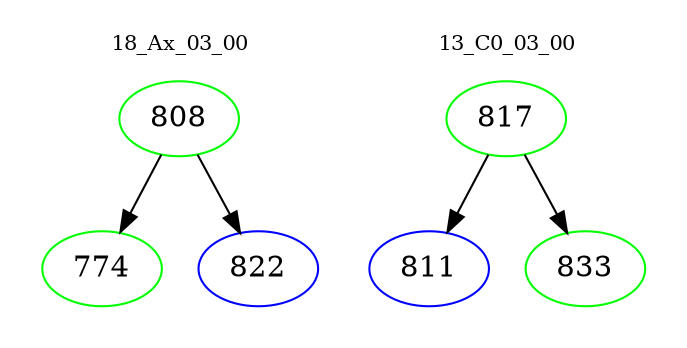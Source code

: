 digraph{
subgraph cluster_0 {
color = white
label = "18_Ax_03_00";
fontsize=10;
T0_808 [label="808", color="green"]
T0_808 -> T0_774 [color="black"]
T0_774 [label="774", color="green"]
T0_808 -> T0_822 [color="black"]
T0_822 [label="822", color="blue"]
}
subgraph cluster_1 {
color = white
label = "13_C0_03_00";
fontsize=10;
T1_817 [label="817", color="green"]
T1_817 -> T1_811 [color="black"]
T1_811 [label="811", color="blue"]
T1_817 -> T1_833 [color="black"]
T1_833 [label="833", color="green"]
}
}

